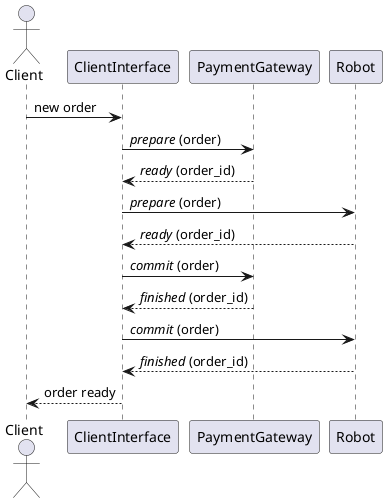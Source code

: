@startuml happy_sequence
actor Client
participant ClientInterface
participant PaymentGateway
participant Robot

Client -> ClientInterface: new order
ClientInterface -> PaymentGateway: //prepare// (order)
PaymentGateway --> ClientInterface: //ready// (order_id)
ClientInterface -> Robot: //prepare// (order)
Robot --> ClientInterface: //ready// (order_id)
ClientInterface -> PaymentGateway: //commit// (order)
PaymentGateway --> ClientInterface: //finished// (order_id)
ClientInterface -> Robot: //commit// (order)
Robot --> ClientInterface: //finished// (order_id)
ClientInterface --> Client: order ready

@enduml
